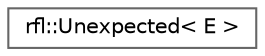 digraph "类继承关系图"
{
 // LATEX_PDF_SIZE
  bgcolor="transparent";
  edge [fontname=Helvetica,fontsize=10,labelfontname=Helvetica,labelfontsize=10];
  node [fontname=Helvetica,fontsize=10,shape=box,height=0.2,width=0.4];
  rankdir="LR";
  Node0 [id="Node000000",label="rfl::Unexpected\< E \>",height=0.2,width=0.4,color="grey40", fillcolor="white", style="filled",URL="$structrfl_1_1_unexpected.html",tooltip="This implementation is for cases where std::expected is defined"];
}
